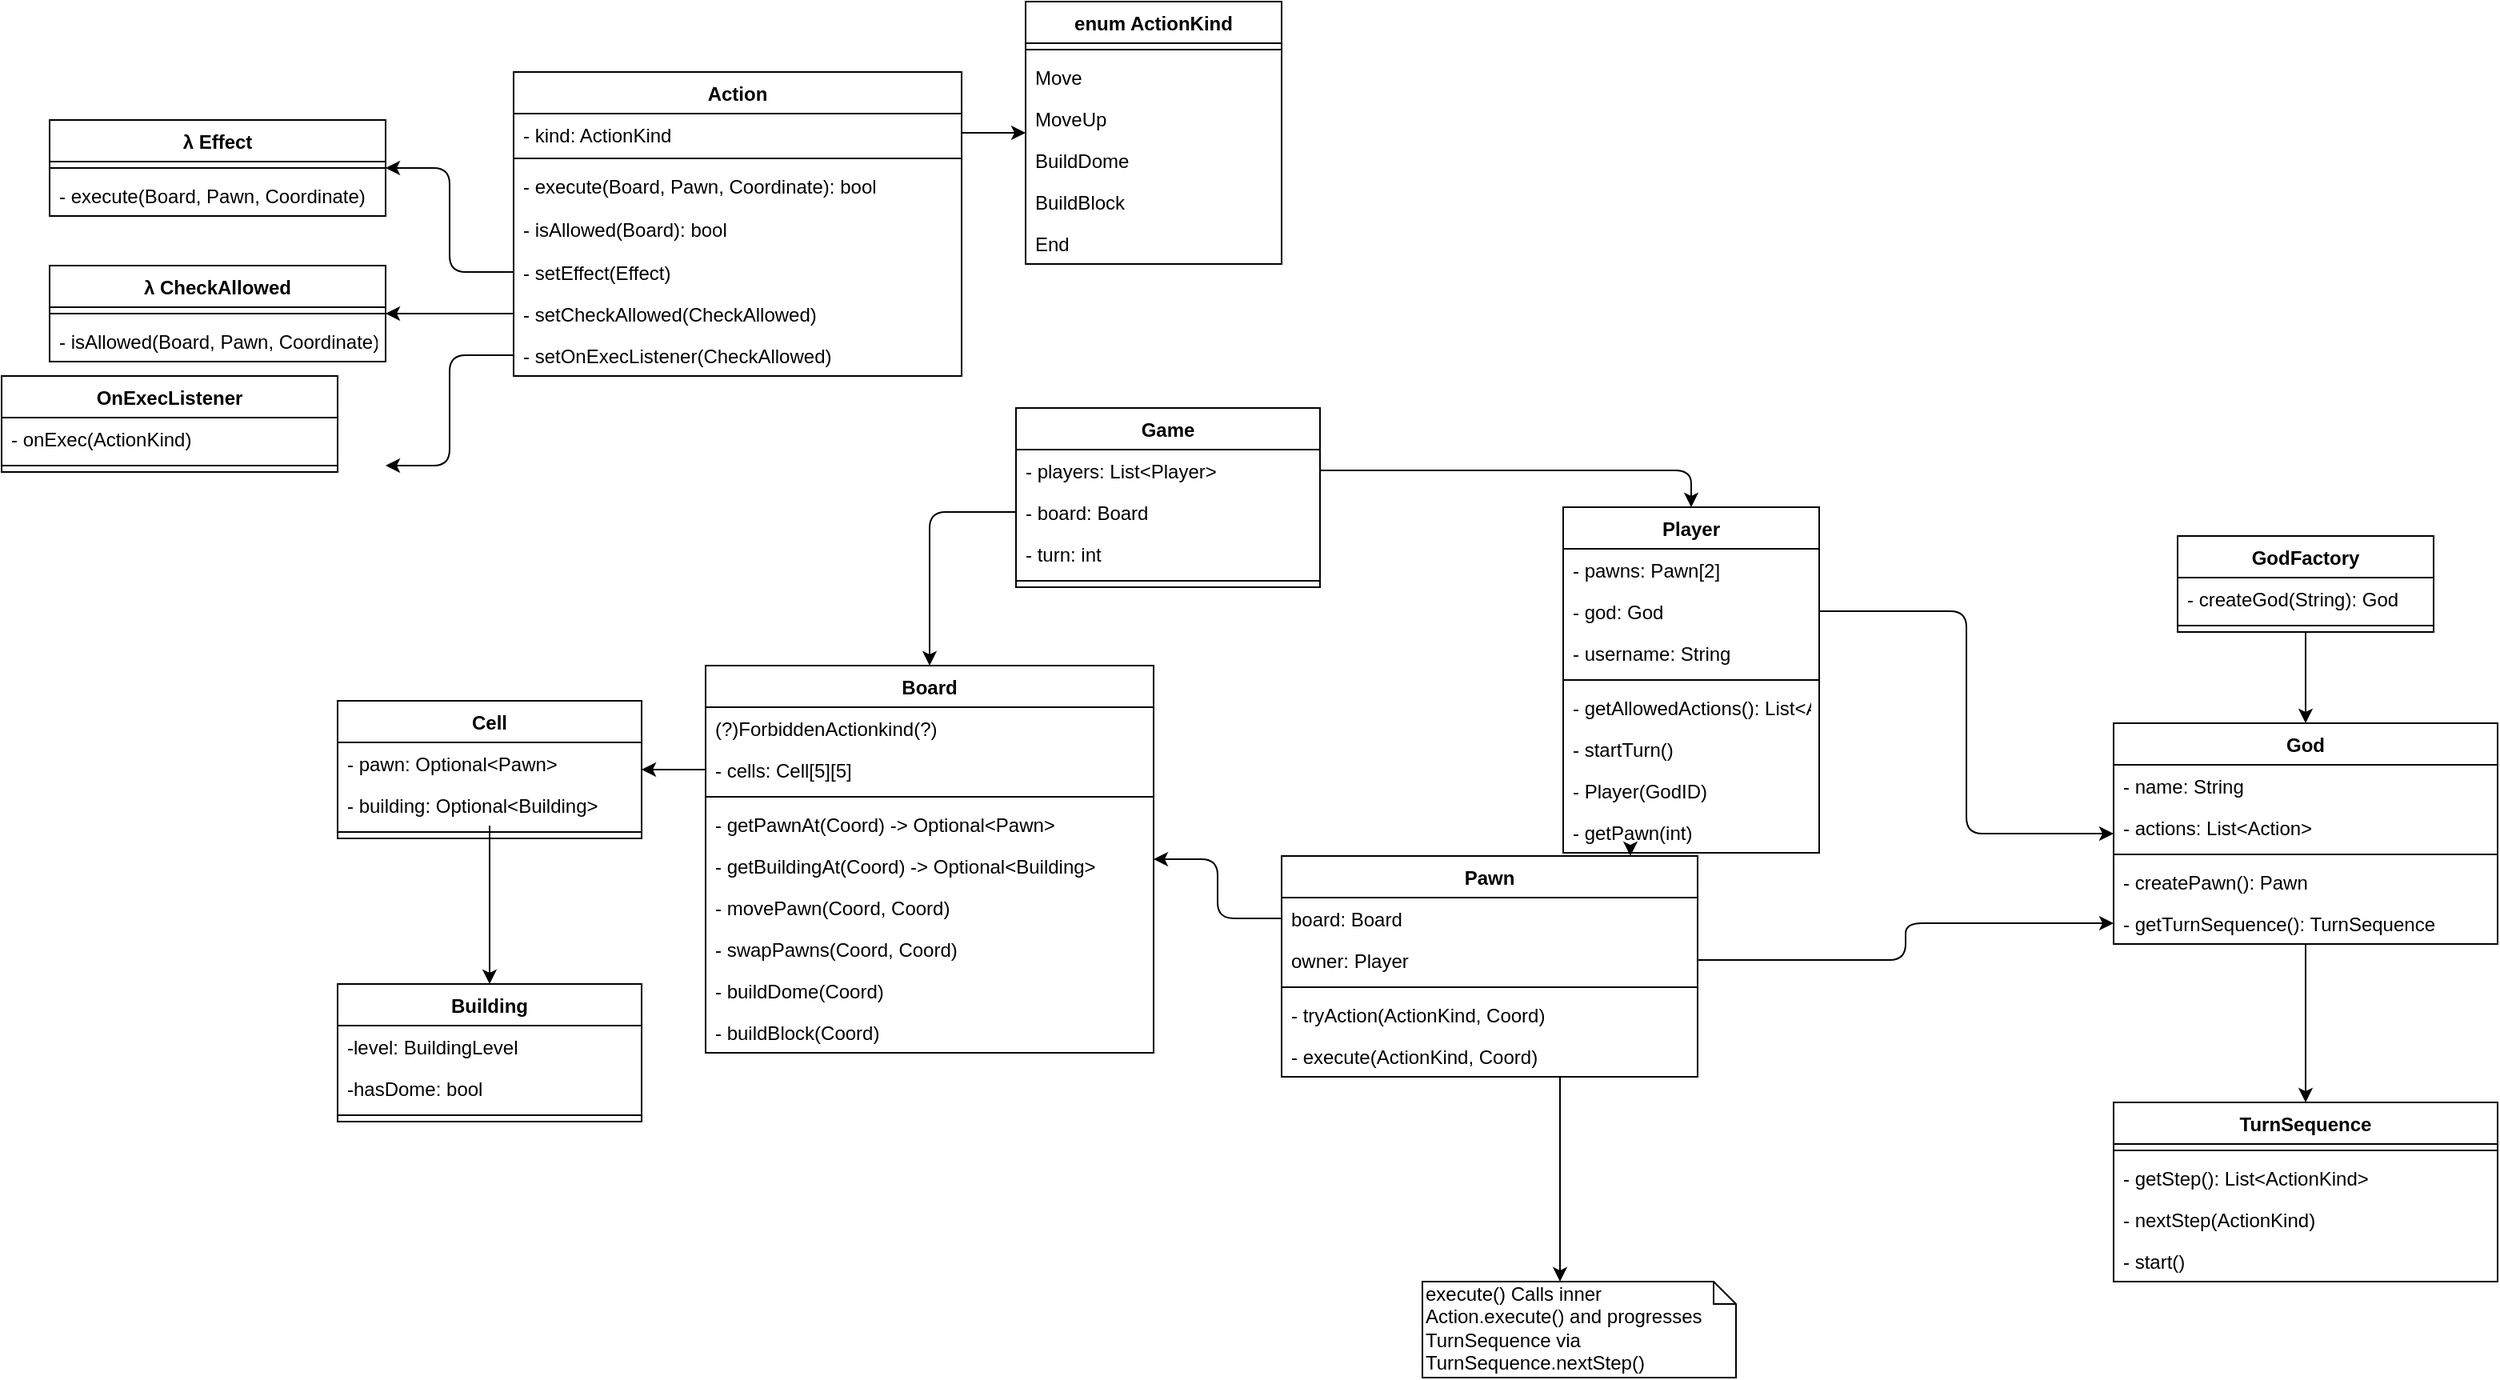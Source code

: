 <mxfile version="12.6.5" type="device"><diagram id="lQpexGLLoEIbFG-BR7qN" name="Page-1"><mxGraphModel dx="1086" dy="829" grid="1" gridSize="10" guides="1" tooltips="1" connect="1" arrows="1" fold="1" page="1" pageScale="1" pageWidth="1654" pageHeight="1169" math="0" shadow="0"><root><mxCell id="0"/><mxCell id="1" parent="0"/><mxCell id="JLLZLVs1ZS-YN2kHAcPY-19" value="Board" style="swimlane;fontStyle=1;align=center;verticalAlign=top;childLayout=stackLayout;horizontal=1;startSize=26;horizontalStack=0;resizeParent=1;resizeParentMax=0;resizeLast=0;collapsible=1;marginBottom=0;" parent="1" vertex="1"><mxGeometry x="480" y="481" width="280" height="242" as="geometry"/></mxCell><mxCell id="PprDSggKspelRnTBWBc6-31" value="(?)ForbiddenActionkind(?)" style="text;strokeColor=none;fillColor=none;align=left;verticalAlign=top;spacingLeft=4;spacingRight=4;overflow=hidden;rotatable=0;points=[[0,0.5],[1,0.5]];portConstraint=eastwest;" parent="JLLZLVs1ZS-YN2kHAcPY-19" vertex="1"><mxGeometry y="26" width="280" height="26" as="geometry"/></mxCell><mxCell id="5LOTAtUlM5BQtrTcVLAc-15" value="- cells: Cell[5][5]" style="text;strokeColor=none;fillColor=none;align=left;verticalAlign=top;spacingLeft=4;spacingRight=4;overflow=hidden;rotatable=0;points=[[0,0.5],[1,0.5]];portConstraint=eastwest;" parent="JLLZLVs1ZS-YN2kHAcPY-19" vertex="1"><mxGeometry y="52" width="280" height="26" as="geometry"/></mxCell><mxCell id="JLLZLVs1ZS-YN2kHAcPY-21" value="" style="line;strokeWidth=1;fillColor=none;align=left;verticalAlign=middle;spacingTop=-1;spacingLeft=3;spacingRight=3;rotatable=0;labelPosition=right;points=[];portConstraint=eastwest;" parent="JLLZLVs1ZS-YN2kHAcPY-19" vertex="1"><mxGeometry y="78" width="280" height="8" as="geometry"/></mxCell><mxCell id="PprDSggKspelRnTBWBc6-32" value="- getPawnAt(Coord) -&gt; Optional&lt;Pawn&gt;" style="text;strokeColor=none;fillColor=none;align=left;verticalAlign=top;spacingLeft=4;spacingRight=4;overflow=hidden;rotatable=0;points=[[0,0.5],[1,0.5]];portConstraint=eastwest;" parent="JLLZLVs1ZS-YN2kHAcPY-19" vertex="1"><mxGeometry y="86" width="280" height="26" as="geometry"/></mxCell><mxCell id="PprDSggKspelRnTBWBc6-33" value="- getBuildingAt(Coord) -&gt; Optional&lt;Building&gt;" style="text;strokeColor=none;fillColor=none;align=left;verticalAlign=top;spacingLeft=4;spacingRight=4;overflow=hidden;rotatable=0;points=[[0,0.5],[1,0.5]];portConstraint=eastwest;" parent="JLLZLVs1ZS-YN2kHAcPY-19" vertex="1"><mxGeometry y="112" width="280" height="26" as="geometry"/></mxCell><mxCell id="PprDSggKspelRnTBWBc6-34" value="- movePawn(Coord, Coord)" style="text;strokeColor=none;fillColor=none;align=left;verticalAlign=top;spacingLeft=4;spacingRight=4;overflow=hidden;rotatable=0;points=[[0,0.5],[1,0.5]];portConstraint=eastwest;" parent="JLLZLVs1ZS-YN2kHAcPY-19" vertex="1"><mxGeometry y="138" width="280" height="26" as="geometry"/></mxCell><mxCell id="PprDSggKspelRnTBWBc6-35" value="- swapPawns(Coord, Coord)" style="text;strokeColor=none;fillColor=none;align=left;verticalAlign=top;spacingLeft=4;spacingRight=4;overflow=hidden;rotatable=0;points=[[0,0.5],[1,0.5]];portConstraint=eastwest;" parent="JLLZLVs1ZS-YN2kHAcPY-19" vertex="1"><mxGeometry y="164" width="280" height="26" as="geometry"/></mxCell><mxCell id="PprDSggKspelRnTBWBc6-53" value="- buildDome(Coord)" style="text;strokeColor=none;fillColor=none;align=left;verticalAlign=top;spacingLeft=4;spacingRight=4;overflow=hidden;rotatable=0;points=[[0,0.5],[1,0.5]];portConstraint=eastwest;" parent="JLLZLVs1ZS-YN2kHAcPY-19" vertex="1"><mxGeometry y="190" width="280" height="26" as="geometry"/></mxCell><mxCell id="PprDSggKspelRnTBWBc6-54" value="- buildBlock(Coord)" style="text;strokeColor=none;fillColor=none;align=left;verticalAlign=top;spacingLeft=4;spacingRight=4;overflow=hidden;rotatable=0;points=[[0,0.5],[1,0.5]];portConstraint=eastwest;" parent="JLLZLVs1ZS-YN2kHAcPY-19" vertex="1"><mxGeometry y="216" width="280" height="26" as="geometry"/></mxCell><mxCell id="cTTuEMiOk4GReJJeWm1e-20" value="Action" style="swimlane;fontStyle=1;align=center;verticalAlign=top;childLayout=stackLayout;horizontal=1;startSize=26;horizontalStack=0;resizeParent=1;resizeParentMax=0;resizeLast=0;collapsible=1;marginBottom=0;" parent="1" vertex="1"><mxGeometry x="360" y="110" width="280" height="190" as="geometry"/></mxCell><mxCell id="cTTuEMiOk4GReJJeWm1e-21" value="- kind: ActionKind" style="text;strokeColor=none;fillColor=none;align=left;verticalAlign=top;spacingLeft=4;spacingRight=4;overflow=hidden;rotatable=0;points=[[0,0.5],[1,0.5]];portConstraint=eastwest;" parent="cTTuEMiOk4GReJJeWm1e-20" vertex="1"><mxGeometry y="26" width="280" height="24" as="geometry"/></mxCell><mxCell id="cTTuEMiOk4GReJJeWm1e-26" value="" style="line;strokeWidth=1;fillColor=none;align=left;verticalAlign=middle;spacingTop=-1;spacingLeft=3;spacingRight=3;rotatable=0;labelPosition=right;points=[];portConstraint=eastwest;" parent="cTTuEMiOk4GReJJeWm1e-20" vertex="1"><mxGeometry y="50" width="280" height="8" as="geometry"/></mxCell><mxCell id="cTTuEMiOk4GReJJeWm1e-41" value="- execute(Board, Pawn, Coordinate): bool" style="text;strokeColor=none;fillColor=none;align=left;verticalAlign=top;spacingLeft=4;spacingRight=4;overflow=hidden;rotatable=0;points=[[0,0.5],[1,0.5]];portConstraint=eastwest;" parent="cTTuEMiOk4GReJJeWm1e-20" vertex="1"><mxGeometry y="58" width="280" height="27" as="geometry"/></mxCell><mxCell id="j0KUtyWTa7JetLkTOCEy-1" value="- isAllowed(Board): bool" style="text;strokeColor=none;fillColor=none;align=left;verticalAlign=top;spacingLeft=4;spacingRight=4;overflow=hidden;rotatable=0;points=[[0,0.5],[1,0.5]];portConstraint=eastwest;" parent="cTTuEMiOk4GReJJeWm1e-20" vertex="1"><mxGeometry y="85" width="280" height="27" as="geometry"/></mxCell><mxCell id="j0KUtyWTa7JetLkTOCEy-28" value="- setEffect(Effect)" style="text;strokeColor=none;fillColor=none;align=left;verticalAlign=top;spacingLeft=4;spacingRight=4;overflow=hidden;rotatable=0;points=[[0,0.5],[1,0.5]];portConstraint=eastwest;" parent="cTTuEMiOk4GReJJeWm1e-20" vertex="1"><mxGeometry y="112" width="280" height="26" as="geometry"/></mxCell><mxCell id="j0KUtyWTa7JetLkTOCEy-27" value="- setCheckAllowed(CheckAllowed)" style="text;strokeColor=none;fillColor=none;align=left;verticalAlign=top;spacingLeft=4;spacingRight=4;overflow=hidden;rotatable=0;points=[[0,0.5],[1,0.5]];portConstraint=eastwest;" parent="cTTuEMiOk4GReJJeWm1e-20" vertex="1"><mxGeometry y="138" width="280" height="26" as="geometry"/></mxCell><mxCell id="j0KUtyWTa7JetLkTOCEy-84" value="- setOnExecListener(CheckAllowed)" style="text;strokeColor=none;fillColor=none;align=left;verticalAlign=top;spacingLeft=4;spacingRight=4;overflow=hidden;rotatable=0;points=[[0,0.5],[1,0.5]];portConstraint=eastwest;" parent="cTTuEMiOk4GReJJeWm1e-20" vertex="1"><mxGeometry y="164" width="280" height="26" as="geometry"/></mxCell><mxCell id="j0KUtyWTa7JetLkTOCEy-14" value="λ Effect" style="swimlane;fontStyle=1;align=center;verticalAlign=top;childLayout=stackLayout;horizontal=1;startSize=26;horizontalStack=0;resizeParent=1;resizeParentMax=0;resizeLast=0;collapsible=1;marginBottom=0;" parent="1" vertex="1"><mxGeometry x="70" y="140" width="210" height="60" as="geometry"/></mxCell><mxCell id="j0KUtyWTa7JetLkTOCEy-15" value="" style="line;strokeWidth=1;fillColor=none;align=left;verticalAlign=middle;spacingTop=-1;spacingLeft=3;spacingRight=3;rotatable=0;labelPosition=right;points=[];portConstraint=eastwest;" parent="j0KUtyWTa7JetLkTOCEy-14" vertex="1"><mxGeometry y="26" width="210" height="8" as="geometry"/></mxCell><mxCell id="j0KUtyWTa7JetLkTOCEy-18" value="- execute(Board, Pawn, Coordinate)" style="text;strokeColor=none;fillColor=none;align=left;verticalAlign=top;spacingLeft=4;spacingRight=4;overflow=hidden;rotatable=0;points=[[0,0.5],[1,0.5]];portConstraint=eastwest;" parent="j0KUtyWTa7JetLkTOCEy-14" vertex="1"><mxGeometry y="34" width="210" height="26" as="geometry"/></mxCell><mxCell id="j0KUtyWTa7JetLkTOCEy-19" value="λ CheckAllowed" style="swimlane;fontStyle=1;align=center;verticalAlign=top;childLayout=stackLayout;horizontal=1;startSize=26;horizontalStack=0;resizeParent=1;resizeParentMax=0;resizeLast=0;collapsible=1;marginBottom=0;" parent="1" vertex="1"><mxGeometry x="70" y="231" width="210" height="60" as="geometry"/></mxCell><mxCell id="j0KUtyWTa7JetLkTOCEy-20" value="" style="line;strokeWidth=1;fillColor=none;align=left;verticalAlign=middle;spacingTop=-1;spacingLeft=3;spacingRight=3;rotatable=0;labelPosition=right;points=[];portConstraint=eastwest;" parent="j0KUtyWTa7JetLkTOCEy-19" vertex="1"><mxGeometry y="26" width="210" height="8" as="geometry"/></mxCell><mxCell id="j0KUtyWTa7JetLkTOCEy-21" value="- isAllowed(Board, Pawn, Coordinate)" style="text;strokeColor=none;fillColor=none;align=left;verticalAlign=top;spacingLeft=4;spacingRight=4;overflow=hidden;rotatable=0;points=[[0,0.5],[1,0.5]];portConstraint=eastwest;" parent="j0KUtyWTa7JetLkTOCEy-19" vertex="1"><mxGeometry y="34" width="210" height="26" as="geometry"/></mxCell><mxCell id="PprDSggKspelRnTBWBc6-52" style="edgeStyle=elbowEdgeStyle;rounded=1;orthogonalLoop=1;jettySize=auto;html=1;" parent="1" source="j0KUtyWTa7JetLkTOCEy-30" target="j0KUtyWTa7JetLkTOCEy-35" edge="1"><mxGeometry relative="1" as="geometry"/></mxCell><mxCell id="j0KUtyWTa7JetLkTOCEy-30" value="GodFactory" style="swimlane;fontStyle=1;align=center;verticalAlign=top;childLayout=stackLayout;horizontal=1;startSize=26;horizontalStack=0;resizeParent=1;resizeParentMax=0;resizeLast=0;collapsible=1;marginBottom=0;" parent="1" vertex="1"><mxGeometry x="1400" y="400" width="160" height="60" as="geometry"/></mxCell><mxCell id="j0KUtyWTa7JetLkTOCEy-31" value="- createGod(String): God" style="text;strokeColor=none;fillColor=none;align=left;verticalAlign=top;spacingLeft=4;spacingRight=4;overflow=hidden;rotatable=0;points=[[0,0.5],[1,0.5]];portConstraint=eastwest;" parent="j0KUtyWTa7JetLkTOCEy-30" vertex="1"><mxGeometry y="26" width="160" height="26" as="geometry"/></mxCell><mxCell id="j0KUtyWTa7JetLkTOCEy-33" value="" style="line;strokeWidth=1;fillColor=none;align=left;verticalAlign=middle;spacingTop=-1;spacingLeft=3;spacingRight=3;rotatable=0;labelPosition=right;points=[];portConstraint=eastwest;" parent="j0KUtyWTa7JetLkTOCEy-30" vertex="1"><mxGeometry y="52" width="160" height="8" as="geometry"/></mxCell><mxCell id="j0KUtyWTa7JetLkTOCEy-35" value="God" style="swimlane;fontStyle=1;align=center;verticalAlign=top;childLayout=stackLayout;horizontal=1;startSize=26;horizontalStack=0;resizeParent=1;resizeParentMax=0;resizeLast=0;collapsible=1;marginBottom=0;" parent="1" vertex="1"><mxGeometry x="1360" y="517" width="240" height="138" as="geometry"/></mxCell><mxCell id="j0KUtyWTa7JetLkTOCEy-100" value="- name: String" style="text;strokeColor=none;fillColor=none;align=left;verticalAlign=top;spacingLeft=4;spacingRight=4;overflow=hidden;rotatable=0;points=[[0,0.5],[1,0.5]];portConstraint=eastwest;" parent="j0KUtyWTa7JetLkTOCEy-35" vertex="1"><mxGeometry y="26" width="240" height="26" as="geometry"/></mxCell><mxCell id="PprDSggKspelRnTBWBc6-56" value="- actions: List&lt;Action&gt;" style="text;strokeColor=none;fillColor=none;align=left;verticalAlign=top;spacingLeft=4;spacingRight=4;overflow=hidden;rotatable=0;points=[[0,0.5],[1,0.5]];portConstraint=eastwest;" parent="j0KUtyWTa7JetLkTOCEy-35" vertex="1"><mxGeometry y="52" width="240" height="26" as="geometry"/></mxCell><mxCell id="j0KUtyWTa7JetLkTOCEy-38" value="" style="line;strokeWidth=1;fillColor=none;align=left;verticalAlign=middle;spacingTop=-1;spacingLeft=3;spacingRight=3;rotatable=0;labelPosition=right;points=[];portConstraint=eastwest;" parent="j0KUtyWTa7JetLkTOCEy-35" vertex="1"><mxGeometry y="78" width="240" height="8" as="geometry"/></mxCell><mxCell id="PprDSggKspelRnTBWBc6-25" value="- createPawn(): Pawn" style="text;strokeColor=none;fillColor=none;align=left;verticalAlign=top;spacingLeft=4;spacingRight=4;overflow=hidden;rotatable=0;points=[[0,0.5],[1,0.5]];portConstraint=eastwest;" parent="j0KUtyWTa7JetLkTOCEy-35" vertex="1"><mxGeometry y="86" width="240" height="26" as="geometry"/></mxCell><mxCell id="j0KUtyWTa7JetLkTOCEy-101" value="- getTurnSequence(): TurnSequence" style="text;strokeColor=none;fillColor=none;align=left;verticalAlign=top;spacingLeft=4;spacingRight=4;overflow=hidden;rotatable=0;points=[[0,0.5],[1,0.5]];portConstraint=eastwest;" parent="j0KUtyWTa7JetLkTOCEy-35" vertex="1"><mxGeometry y="112" width="240" height="26" as="geometry"/></mxCell><mxCell id="j0KUtyWTa7JetLkTOCEy-46" value="TurnSequence" style="swimlane;fontStyle=1;align=center;verticalAlign=top;childLayout=stackLayout;horizontal=1;startSize=26;horizontalStack=0;resizeParent=1;resizeParentMax=0;resizeLast=0;collapsible=1;marginBottom=0;" parent="1" vertex="1"><mxGeometry x="1360" y="754" width="240" height="112" as="geometry"/></mxCell><mxCell id="j0KUtyWTa7JetLkTOCEy-48" value="" style="line;strokeWidth=1;fillColor=none;align=left;verticalAlign=middle;spacingTop=-1;spacingLeft=3;spacingRight=3;rotatable=0;labelPosition=right;points=[];portConstraint=eastwest;" parent="j0KUtyWTa7JetLkTOCEy-46" vertex="1"><mxGeometry y="26" width="240" height="8" as="geometry"/></mxCell><mxCell id="j0KUtyWTa7JetLkTOCEy-55" value="- getStep(): List&lt;ActionKind&gt;" style="text;strokeColor=none;fillColor=none;align=left;verticalAlign=top;spacingLeft=4;spacingRight=4;overflow=hidden;rotatable=0;points=[[0,0.5],[1,0.5]];portConstraint=eastwest;" parent="j0KUtyWTa7JetLkTOCEy-46" vertex="1"><mxGeometry y="34" width="240" height="26" as="geometry"/></mxCell><mxCell id="PprDSggKspelRnTBWBc6-21" value="- nextStep(ActionKind)" style="text;strokeColor=none;fillColor=none;align=left;verticalAlign=top;spacingLeft=4;spacingRight=4;overflow=hidden;rotatable=0;points=[[0,0.5],[1,0.5]];portConstraint=eastwest;" parent="j0KUtyWTa7JetLkTOCEy-46" vertex="1"><mxGeometry y="60" width="240" height="26" as="geometry"/></mxCell><mxCell id="PprDSggKspelRnTBWBc6-36" value="- start()" style="text;strokeColor=none;fillColor=none;align=left;verticalAlign=top;spacingLeft=4;spacingRight=4;overflow=hidden;rotatable=0;points=[[0,0.5],[1,0.5]];portConstraint=eastwest;" parent="j0KUtyWTa7JetLkTOCEy-46" vertex="1"><mxGeometry y="86" width="240" height="26" as="geometry"/></mxCell><mxCell id="j0KUtyWTa7JetLkTOCEy-73" value="enum ActionKind" style="swimlane;fontStyle=1;align=center;verticalAlign=top;childLayout=stackLayout;horizontal=1;startSize=26;horizontalStack=0;resizeParent=1;resizeParentMax=0;resizeLast=0;collapsible=1;marginBottom=0;" parent="1" vertex="1"><mxGeometry x="680" y="66" width="160" height="164" as="geometry"/></mxCell><mxCell id="j0KUtyWTa7JetLkTOCEy-74" value="" style="line;strokeWidth=1;fillColor=none;align=left;verticalAlign=middle;spacingTop=-1;spacingLeft=3;spacingRight=3;rotatable=0;labelPosition=right;points=[];portConstraint=eastwest;" parent="j0KUtyWTa7JetLkTOCEy-73" vertex="1"><mxGeometry y="26" width="160" height="8" as="geometry"/></mxCell><mxCell id="j0KUtyWTa7JetLkTOCEy-78" value="Move" style="text;strokeColor=none;fillColor=none;align=left;verticalAlign=top;spacingLeft=4;spacingRight=4;overflow=hidden;rotatable=0;points=[[0,0.5],[1,0.5]];portConstraint=eastwest;" parent="j0KUtyWTa7JetLkTOCEy-73" vertex="1"><mxGeometry y="34" width="160" height="26" as="geometry"/></mxCell><mxCell id="j0KUtyWTa7JetLkTOCEy-81" value="MoveUp" style="text;strokeColor=none;fillColor=none;align=left;verticalAlign=top;spacingLeft=4;spacingRight=4;overflow=hidden;rotatable=0;points=[[0,0.5],[1,0.5]];portConstraint=eastwest;" parent="j0KUtyWTa7JetLkTOCEy-73" vertex="1"><mxGeometry y="60" width="160" height="26" as="geometry"/></mxCell><mxCell id="j0KUtyWTa7JetLkTOCEy-79" value="BuildDome" style="text;strokeColor=none;fillColor=none;align=left;verticalAlign=top;spacingLeft=4;spacingRight=4;overflow=hidden;rotatable=0;points=[[0,0.5],[1,0.5]];portConstraint=eastwest;" parent="j0KUtyWTa7JetLkTOCEy-73" vertex="1"><mxGeometry y="86" width="160" height="26" as="geometry"/></mxCell><mxCell id="j0KUtyWTa7JetLkTOCEy-80" value="BuildBlock" style="text;strokeColor=none;fillColor=none;align=left;verticalAlign=top;spacingLeft=4;spacingRight=4;overflow=hidden;rotatable=0;points=[[0,0.5],[1,0.5]];portConstraint=eastwest;" parent="j0KUtyWTa7JetLkTOCEy-73" vertex="1"><mxGeometry y="112" width="160" height="26" as="geometry"/></mxCell><mxCell id="j0KUtyWTa7JetLkTOCEy-88" value="End" style="text;strokeColor=none;fillColor=none;align=left;verticalAlign=top;spacingLeft=4;spacingRight=4;overflow=hidden;rotatable=0;points=[[0,0.5],[1,0.5]];portConstraint=eastwest;" parent="j0KUtyWTa7JetLkTOCEy-73" vertex="1"><mxGeometry y="138" width="160" height="26" as="geometry"/></mxCell><mxCell id="j0KUtyWTa7JetLkTOCEy-85" value="OnExecListener" style="swimlane;fontStyle=1;align=center;verticalAlign=top;childLayout=stackLayout;horizontal=1;startSize=26;horizontalStack=0;resizeParent=1;resizeParentMax=0;resizeLast=0;collapsible=1;marginBottom=0;" parent="1" vertex="1"><mxGeometry x="40" y="300" width="210" height="60" as="geometry"/></mxCell><mxCell id="j0KUtyWTa7JetLkTOCEy-87" value="- onExec(ActionKind)" style="text;strokeColor=none;fillColor=none;align=left;verticalAlign=top;spacingLeft=4;spacingRight=4;overflow=hidden;rotatable=0;points=[[0,0.5],[1,0.5]];portConstraint=eastwest;" parent="j0KUtyWTa7JetLkTOCEy-85" vertex="1"><mxGeometry y="26" width="210" height="26" as="geometry"/></mxCell><mxCell id="j0KUtyWTa7JetLkTOCEy-86" value="" style="line;strokeWidth=1;fillColor=none;align=left;verticalAlign=middle;spacingTop=-1;spacingLeft=3;spacingRight=3;rotatable=0;labelPosition=right;points=[];portConstraint=eastwest;" parent="j0KUtyWTa7JetLkTOCEy-85" vertex="1"><mxGeometry y="52" width="210" height="8" as="geometry"/></mxCell><mxCell id="j0KUtyWTa7JetLkTOCEy-93" value="execute() Calls inner Action.execute() and progresses TurnSequence via TurnSequence.nextStep()" style="shape=note;whiteSpace=wrap;html=1;size=14;verticalAlign=top;align=left;spacingTop=-6;" parent="1" vertex="1"><mxGeometry x="928" y="866" width="196" height="60" as="geometry"/></mxCell><mxCell id="j0KUtyWTa7JetLkTOCEy-96" value="Player" style="swimlane;fontStyle=1;align=center;verticalAlign=top;childLayout=stackLayout;horizontal=1;startSize=26;horizontalStack=0;resizeParent=1;resizeParentMax=0;resizeLast=0;collapsible=1;marginBottom=0;" parent="1" vertex="1"><mxGeometry x="1016" y="382" width="160" height="216" as="geometry"/></mxCell><mxCell id="j0KUtyWTa7JetLkTOCEy-37" value="- pawns: Pawn[2]" style="text;strokeColor=none;fillColor=none;align=left;verticalAlign=top;spacingLeft=4;spacingRight=4;overflow=hidden;rotatable=0;points=[[0,0.5],[1,0.5]];portConstraint=eastwest;" parent="j0KUtyWTa7JetLkTOCEy-96" vertex="1"><mxGeometry y="26" width="160" height="26" as="geometry"/></mxCell><mxCell id="PprDSggKspelRnTBWBc6-47" value="- god: God" style="text;strokeColor=none;fillColor=none;align=left;verticalAlign=top;spacingLeft=4;spacingRight=4;overflow=hidden;rotatable=0;points=[[0,0.5],[1,0.5]];portConstraint=eastwest;" parent="j0KUtyWTa7JetLkTOCEy-96" vertex="1"><mxGeometry y="52" width="160" height="26" as="geometry"/></mxCell><mxCell id="JtIYj125_wOYJS39vMpw-2" value="- username: String" style="text;strokeColor=none;fillColor=none;align=left;verticalAlign=top;spacingLeft=4;spacingRight=4;overflow=hidden;rotatable=0;points=[[0,0.5],[1,0.5]];portConstraint=eastwest;" parent="j0KUtyWTa7JetLkTOCEy-96" vertex="1"><mxGeometry y="78" width="160" height="26" as="geometry"/></mxCell><mxCell id="j0KUtyWTa7JetLkTOCEy-98" value="" style="line;strokeWidth=1;fillColor=none;align=left;verticalAlign=middle;spacingTop=-1;spacingLeft=3;spacingRight=3;rotatable=0;labelPosition=right;points=[];portConstraint=eastwest;" parent="j0KUtyWTa7JetLkTOCEy-96" vertex="1"><mxGeometry y="104" width="160" height="8" as="geometry"/></mxCell><mxCell id="TVLdhxhvwyU9X-IeN5Gb-1" value="- getAllowedActions(): List&lt;ActionKind&gt;" style="text;strokeColor=none;fillColor=none;align=left;verticalAlign=top;spacingLeft=4;spacingRight=4;overflow=hidden;rotatable=0;points=[[0,0.5],[1,0.5]];portConstraint=eastwest;" vertex="1" parent="j0KUtyWTa7JetLkTOCEy-96"><mxGeometry y="112" width="160" height="26" as="geometry"/></mxCell><mxCell id="PprDSggKspelRnTBWBc6-45" value="- startTurn()" style="text;strokeColor=none;fillColor=none;align=left;verticalAlign=top;spacingLeft=4;spacingRight=4;overflow=hidden;rotatable=0;points=[[0,0.5],[1,0.5]];portConstraint=eastwest;" parent="j0KUtyWTa7JetLkTOCEy-96" vertex="1"><mxGeometry y="138" width="160" height="26" as="geometry"/></mxCell><mxCell id="j0KUtyWTa7JetLkTOCEy-97" value="- Player(GodID)" style="text;strokeColor=none;fillColor=none;align=left;verticalAlign=top;spacingLeft=4;spacingRight=4;overflow=hidden;rotatable=0;points=[[0,0.5],[1,0.5]];portConstraint=eastwest;" parent="j0KUtyWTa7JetLkTOCEy-96" vertex="1"><mxGeometry y="164" width="160" height="26" as="geometry"/></mxCell><mxCell id="PprDSggKspelRnTBWBc6-30" value="- getPawn(int)" style="text;strokeColor=none;fillColor=none;align=left;verticalAlign=top;spacingLeft=4;spacingRight=4;overflow=hidden;rotatable=0;points=[[0,0.5],[1,0.5]];portConstraint=eastwest;" parent="j0KUtyWTa7JetLkTOCEy-96" vertex="1"><mxGeometry y="190" width="160" height="26" as="geometry"/></mxCell><mxCell id="j0KUtyWTa7JetLkTOCEy-102" style="edgeStyle=elbowEdgeStyle;rounded=1;orthogonalLoop=1;jettySize=auto;html=1;endArrow=classic;endFill=1;" parent="1" source="cTTuEMiOk4GReJJeWm1e-21" target="j0KUtyWTa7JetLkTOCEy-73" edge="1"><mxGeometry relative="1" as="geometry"/></mxCell><mxCell id="j0KUtyWTa7JetLkTOCEy-103" style="edgeStyle=elbowEdgeStyle;rounded=1;orthogonalLoop=1;jettySize=auto;html=1;endArrow=classic;endFill=1;" parent="1" source="j0KUtyWTa7JetLkTOCEy-27" target="j0KUtyWTa7JetLkTOCEy-19" edge="1"><mxGeometry relative="1" as="geometry"/></mxCell><mxCell id="j0KUtyWTa7JetLkTOCEy-104" style="edgeStyle=elbowEdgeStyle;rounded=1;orthogonalLoop=1;jettySize=auto;html=1;endArrow=classic;endFill=1;" parent="1" source="j0KUtyWTa7JetLkTOCEy-84" edge="1"><mxGeometry relative="1" as="geometry"><mxPoint x="280.0" y="356" as="targetPoint"/></mxGeometry></mxCell><mxCell id="j0KUtyWTa7JetLkTOCEy-105" style="edgeStyle=elbowEdgeStyle;rounded=1;orthogonalLoop=1;jettySize=auto;html=1;endArrow=classic;endFill=1;" parent="1" source="j0KUtyWTa7JetLkTOCEy-28" target="j0KUtyWTa7JetLkTOCEy-14" edge="1"><mxGeometry relative="1" as="geometry"/></mxCell><mxCell id="PprDSggKspelRnTBWBc6-8" value="Cell" style="swimlane;fontStyle=1;align=center;verticalAlign=top;childLayout=stackLayout;horizontal=1;startSize=26;horizontalStack=0;resizeParent=1;resizeParentMax=0;resizeLast=0;collapsible=1;marginBottom=0;" parent="1" vertex="1"><mxGeometry x="250" y="503" width="190" height="86" as="geometry"/></mxCell><mxCell id="PprDSggKspelRnTBWBc6-9" value="- pawn: Optional&lt;Pawn&gt;" style="text;strokeColor=none;fillColor=none;align=left;verticalAlign=top;spacingLeft=4;spacingRight=4;overflow=hidden;rotatable=0;points=[[0,0.5],[1,0.5]];portConstraint=eastwest;" parent="PprDSggKspelRnTBWBc6-8" vertex="1"><mxGeometry y="26" width="190" height="26" as="geometry"/></mxCell><mxCell id="PprDSggKspelRnTBWBc6-10" value="- building: Optional&lt;Building&gt;" style="text;strokeColor=none;fillColor=none;align=left;verticalAlign=top;spacingLeft=4;spacingRight=4;overflow=hidden;rotatable=0;points=[[0,0.5],[1,0.5]];portConstraint=eastwest;" parent="PprDSggKspelRnTBWBc6-8" vertex="1"><mxGeometry y="52" width="190" height="26" as="geometry"/></mxCell><mxCell id="PprDSggKspelRnTBWBc6-11" value="" style="line;strokeWidth=1;fillColor=none;align=left;verticalAlign=middle;spacingTop=-1;spacingLeft=3;spacingRight=3;rotatable=0;labelPosition=right;points=[];portConstraint=eastwest;" parent="PprDSggKspelRnTBWBc6-8" vertex="1"><mxGeometry y="78" width="190" height="8" as="geometry"/></mxCell><mxCell id="PprDSggKspelRnTBWBc6-12" value="Building" style="swimlane;fontStyle=1;align=center;verticalAlign=top;childLayout=stackLayout;horizontal=1;startSize=26;horizontalStack=0;resizeParent=1;resizeParentMax=0;resizeLast=0;collapsible=1;marginBottom=0;" parent="1" vertex="1"><mxGeometry x="250" y="680" width="190" height="86" as="geometry"/></mxCell><mxCell id="PprDSggKspelRnTBWBc6-13" value="-level: BuildingLevel" style="text;strokeColor=none;fillColor=none;align=left;verticalAlign=top;spacingLeft=4;spacingRight=4;overflow=hidden;rotatable=0;points=[[0,0.5],[1,0.5]];portConstraint=eastwest;" parent="PprDSggKspelRnTBWBc6-12" vertex="1"><mxGeometry y="26" width="190" height="26" as="geometry"/></mxCell><mxCell id="PprDSggKspelRnTBWBc6-14" value="-hasDome: bool" style="text;strokeColor=none;fillColor=none;align=left;verticalAlign=top;spacingLeft=4;spacingRight=4;overflow=hidden;rotatable=0;points=[[0,0.5],[1,0.5]];portConstraint=eastwest;" parent="PprDSggKspelRnTBWBc6-12" vertex="1"><mxGeometry y="52" width="190" height="26" as="geometry"/></mxCell><mxCell id="PprDSggKspelRnTBWBc6-15" value="" style="line;strokeWidth=1;fillColor=none;align=left;verticalAlign=middle;spacingTop=-1;spacingLeft=3;spacingRight=3;rotatable=0;labelPosition=right;points=[];portConstraint=eastwest;" parent="PprDSggKspelRnTBWBc6-12" vertex="1"><mxGeometry y="78" width="190" height="8" as="geometry"/></mxCell><mxCell id="PprDSggKspelRnTBWBc6-22" style="rounded=1;orthogonalLoop=1;jettySize=auto;html=1;edgeStyle=elbowEdgeStyle;elbow=vertical;" parent="1" source="PprDSggKspelRnTBWBc6-10" target="PprDSggKspelRnTBWBc6-12" edge="1"><mxGeometry relative="1" as="geometry"/></mxCell><mxCell id="PprDSggKspelRnTBWBc6-23" style="edgeStyle=elbowEdgeStyle;rounded=1;orthogonalLoop=1;jettySize=auto;html=1;elbow=vertical;" parent="1" source="5LOTAtUlM5BQtrTcVLAc-15" target="PprDSggKspelRnTBWBc6-8" edge="1"><mxGeometry relative="1" as="geometry"/></mxCell><mxCell id="PprDSggKspelRnTBWBc6-29" style="edgeStyle=elbowEdgeStyle;rounded=1;orthogonalLoop=1;jettySize=auto;elbow=vertical;html=1;" parent="1" source="j0KUtyWTa7JetLkTOCEy-101" target="j0KUtyWTa7JetLkTOCEy-46" edge="1"><mxGeometry relative="1" as="geometry"/></mxCell><mxCell id="PprDSggKspelRnTBWBc6-50" style="edgeStyle=elbowEdgeStyle;rounded=1;orthogonalLoop=1;jettySize=auto;html=1;" parent="1" source="PprDSggKspelRnTBWBc6-37" target="j0KUtyWTa7JetLkTOCEy-93" edge="1"><mxGeometry relative="1" as="geometry"/></mxCell><mxCell id="PprDSggKspelRnTBWBc6-37" value="Pawn" style="swimlane;fontStyle=1;align=center;verticalAlign=top;childLayout=stackLayout;horizontal=1;startSize=26;horizontalStack=0;resizeParent=1;resizeParentMax=0;resizeLast=0;collapsible=1;marginBottom=0;" parent="1" vertex="1"><mxGeometry x="840" y="600" width="260" height="138" as="geometry"/></mxCell><mxCell id="PprDSggKspelRnTBWBc6-38" value="board: Board" style="text;strokeColor=none;fillColor=none;align=left;verticalAlign=top;spacingLeft=4;spacingRight=4;overflow=hidden;rotatable=0;points=[[0,0.5],[1,0.5]];portConstraint=eastwest;" parent="PprDSggKspelRnTBWBc6-37" vertex="1"><mxGeometry y="26" width="260" height="26" as="geometry"/></mxCell><mxCell id="JtIYj125_wOYJS39vMpw-1" value="owner: Player" style="text;strokeColor=none;fillColor=none;align=left;verticalAlign=top;spacingLeft=4;spacingRight=4;overflow=hidden;rotatable=0;points=[[0,0.5],[1,0.5]];portConstraint=eastwest;" parent="PprDSggKspelRnTBWBc6-37" vertex="1"><mxGeometry y="52" width="260" height="26" as="geometry"/></mxCell><mxCell id="PprDSggKspelRnTBWBc6-39" value="" style="line;strokeWidth=1;fillColor=none;align=left;verticalAlign=middle;spacingTop=-1;spacingLeft=3;spacingRight=3;rotatable=0;labelPosition=right;points=[];portConstraint=eastwest;" parent="PprDSggKspelRnTBWBc6-37" vertex="1"><mxGeometry y="78" width="260" height="8" as="geometry"/></mxCell><mxCell id="PprDSggKspelRnTBWBc6-43" value="- tryAction(ActionKind, Coord)" style="text;strokeColor=none;fillColor=none;align=left;verticalAlign=top;spacingLeft=4;spacingRight=4;overflow=hidden;rotatable=0;points=[[0,0.5],[1,0.5]];portConstraint=eastwest;" parent="PprDSggKspelRnTBWBc6-37" vertex="1"><mxGeometry y="86" width="260" height="26" as="geometry"/></mxCell><mxCell id="PprDSggKspelRnTBWBc6-44" value="- execute(ActionKind, Coord)" style="text;strokeColor=none;fillColor=none;align=left;verticalAlign=top;spacingLeft=4;spacingRight=4;overflow=hidden;rotatable=0;points=[[0,0.5],[1,0.5]];portConstraint=eastwest;" parent="PprDSggKspelRnTBWBc6-37" vertex="1"><mxGeometry y="112" width="260" height="26" as="geometry"/></mxCell><mxCell id="PprDSggKspelRnTBWBc6-46" style="edgeStyle=elbowEdgeStyle;rounded=1;orthogonalLoop=1;jettySize=auto;html=1;" parent="1" source="PprDSggKspelRnTBWBc6-30" target="PprDSggKspelRnTBWBc6-37" edge="1"><mxGeometry relative="1" as="geometry"/></mxCell><mxCell id="PprDSggKspelRnTBWBc6-48" style="edgeStyle=elbowEdgeStyle;rounded=1;orthogonalLoop=1;jettySize=auto;html=1;" parent="1" source="PprDSggKspelRnTBWBc6-47" target="j0KUtyWTa7JetLkTOCEy-35" edge="1"><mxGeometry relative="1" as="geometry"/></mxCell><mxCell id="PprDSggKspelRnTBWBc6-49" style="edgeStyle=elbowEdgeStyle;rounded=1;orthogonalLoop=1;jettySize=auto;html=1;" parent="1" target="j0KUtyWTa7JetLkTOCEy-101" edge="1"><mxGeometry relative="1" as="geometry"><mxPoint x="1100" y="665" as="sourcePoint"/></mxGeometry></mxCell><mxCell id="PprDSggKspelRnTBWBc6-55" style="edgeStyle=elbowEdgeStyle;rounded=1;orthogonalLoop=1;jettySize=auto;html=1;" parent="1" source="PprDSggKspelRnTBWBc6-38" target="JLLZLVs1ZS-YN2kHAcPY-19" edge="1"><mxGeometry relative="1" as="geometry"/></mxCell><mxCell id="JtIYj125_wOYJS39vMpw-3" value="Game" style="swimlane;fontStyle=1;align=center;verticalAlign=top;childLayout=stackLayout;horizontal=1;startSize=26;horizontalStack=0;resizeParent=1;resizeParentMax=0;resizeLast=0;collapsible=1;marginBottom=0;" parent="1" vertex="1"><mxGeometry x="674" y="320" width="190" height="112" as="geometry"/></mxCell><mxCell id="JtIYj125_wOYJS39vMpw-4" value="- players: List&lt;Player&gt;" style="text;strokeColor=none;fillColor=none;align=left;verticalAlign=top;spacingLeft=4;spacingRight=4;overflow=hidden;rotatable=0;points=[[0,0.5],[1,0.5]];portConstraint=eastwest;" parent="JtIYj125_wOYJS39vMpw-3" vertex="1"><mxGeometry y="26" width="190" height="26" as="geometry"/></mxCell><mxCell id="JtIYj125_wOYJS39vMpw-5" value="- board: Board" style="text;strokeColor=none;fillColor=none;align=left;verticalAlign=top;spacingLeft=4;spacingRight=4;overflow=hidden;rotatable=0;points=[[0,0.5],[1,0.5]];portConstraint=eastwest;" parent="JtIYj125_wOYJS39vMpw-3" vertex="1"><mxGeometry y="52" width="190" height="26" as="geometry"/></mxCell><mxCell id="JtIYj125_wOYJS39vMpw-7" value="- turn: int" style="text;strokeColor=none;fillColor=none;align=left;verticalAlign=top;spacingLeft=4;spacingRight=4;overflow=hidden;rotatable=0;points=[[0,0.5],[1,0.5]];portConstraint=eastwest;" parent="JtIYj125_wOYJS39vMpw-3" vertex="1"><mxGeometry y="78" width="190" height="26" as="geometry"/></mxCell><mxCell id="JtIYj125_wOYJS39vMpw-6" value="" style="line;strokeWidth=1;fillColor=none;align=left;verticalAlign=middle;spacingTop=-1;spacingLeft=3;spacingRight=3;rotatable=0;labelPosition=right;points=[];portConstraint=eastwest;" parent="JtIYj125_wOYJS39vMpw-3" vertex="1"><mxGeometry y="104" width="190" height="8" as="geometry"/></mxCell><mxCell id="JtIYj125_wOYJS39vMpw-8" style="edgeStyle=orthogonalEdgeStyle;rounded=1;orthogonalLoop=1;jettySize=auto;html=1;" parent="1" source="JtIYj125_wOYJS39vMpw-4" target="j0KUtyWTa7JetLkTOCEy-96" edge="1"><mxGeometry relative="1" as="geometry"/></mxCell><mxCell id="JtIYj125_wOYJS39vMpw-9" style="edgeStyle=orthogonalEdgeStyle;rounded=1;orthogonalLoop=1;jettySize=auto;html=1;" parent="1" source="JtIYj125_wOYJS39vMpw-5" target="JLLZLVs1ZS-YN2kHAcPY-19" edge="1"><mxGeometry relative="1" as="geometry"/></mxCell></root></mxGraphModel></diagram></mxfile>